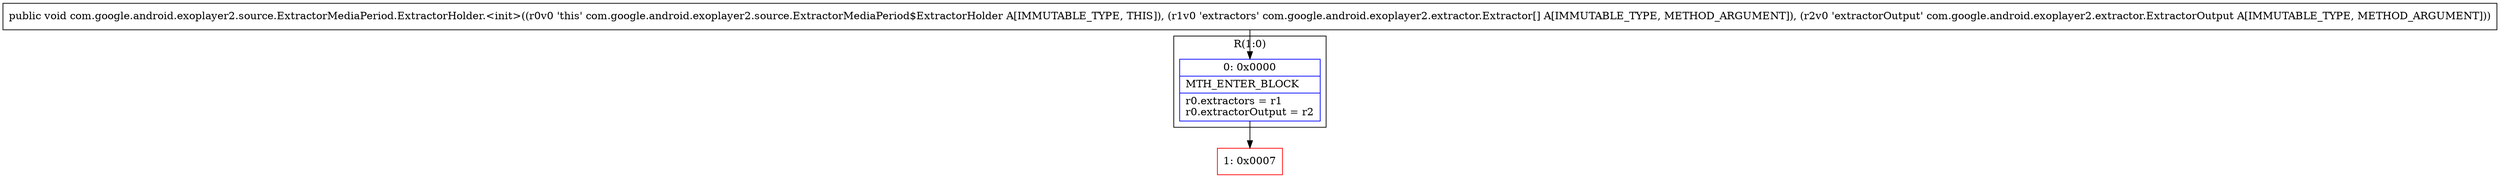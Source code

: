 digraph "CFG forcom.google.android.exoplayer2.source.ExtractorMediaPeriod.ExtractorHolder.\<init\>([Lcom\/google\/android\/exoplayer2\/extractor\/Extractor;Lcom\/google\/android\/exoplayer2\/extractor\/ExtractorOutput;)V" {
subgraph cluster_Region_864748396 {
label = "R(1:0)";
node [shape=record,color=blue];
Node_0 [shape=record,label="{0\:\ 0x0000|MTH_ENTER_BLOCK\l|r0.extractors = r1\lr0.extractorOutput = r2\l}"];
}
Node_1 [shape=record,color=red,label="{1\:\ 0x0007}"];
MethodNode[shape=record,label="{public void com.google.android.exoplayer2.source.ExtractorMediaPeriod.ExtractorHolder.\<init\>((r0v0 'this' com.google.android.exoplayer2.source.ExtractorMediaPeriod$ExtractorHolder A[IMMUTABLE_TYPE, THIS]), (r1v0 'extractors' com.google.android.exoplayer2.extractor.Extractor[] A[IMMUTABLE_TYPE, METHOD_ARGUMENT]), (r2v0 'extractorOutput' com.google.android.exoplayer2.extractor.ExtractorOutput A[IMMUTABLE_TYPE, METHOD_ARGUMENT])) }"];
MethodNode -> Node_0;
Node_0 -> Node_1;
}

